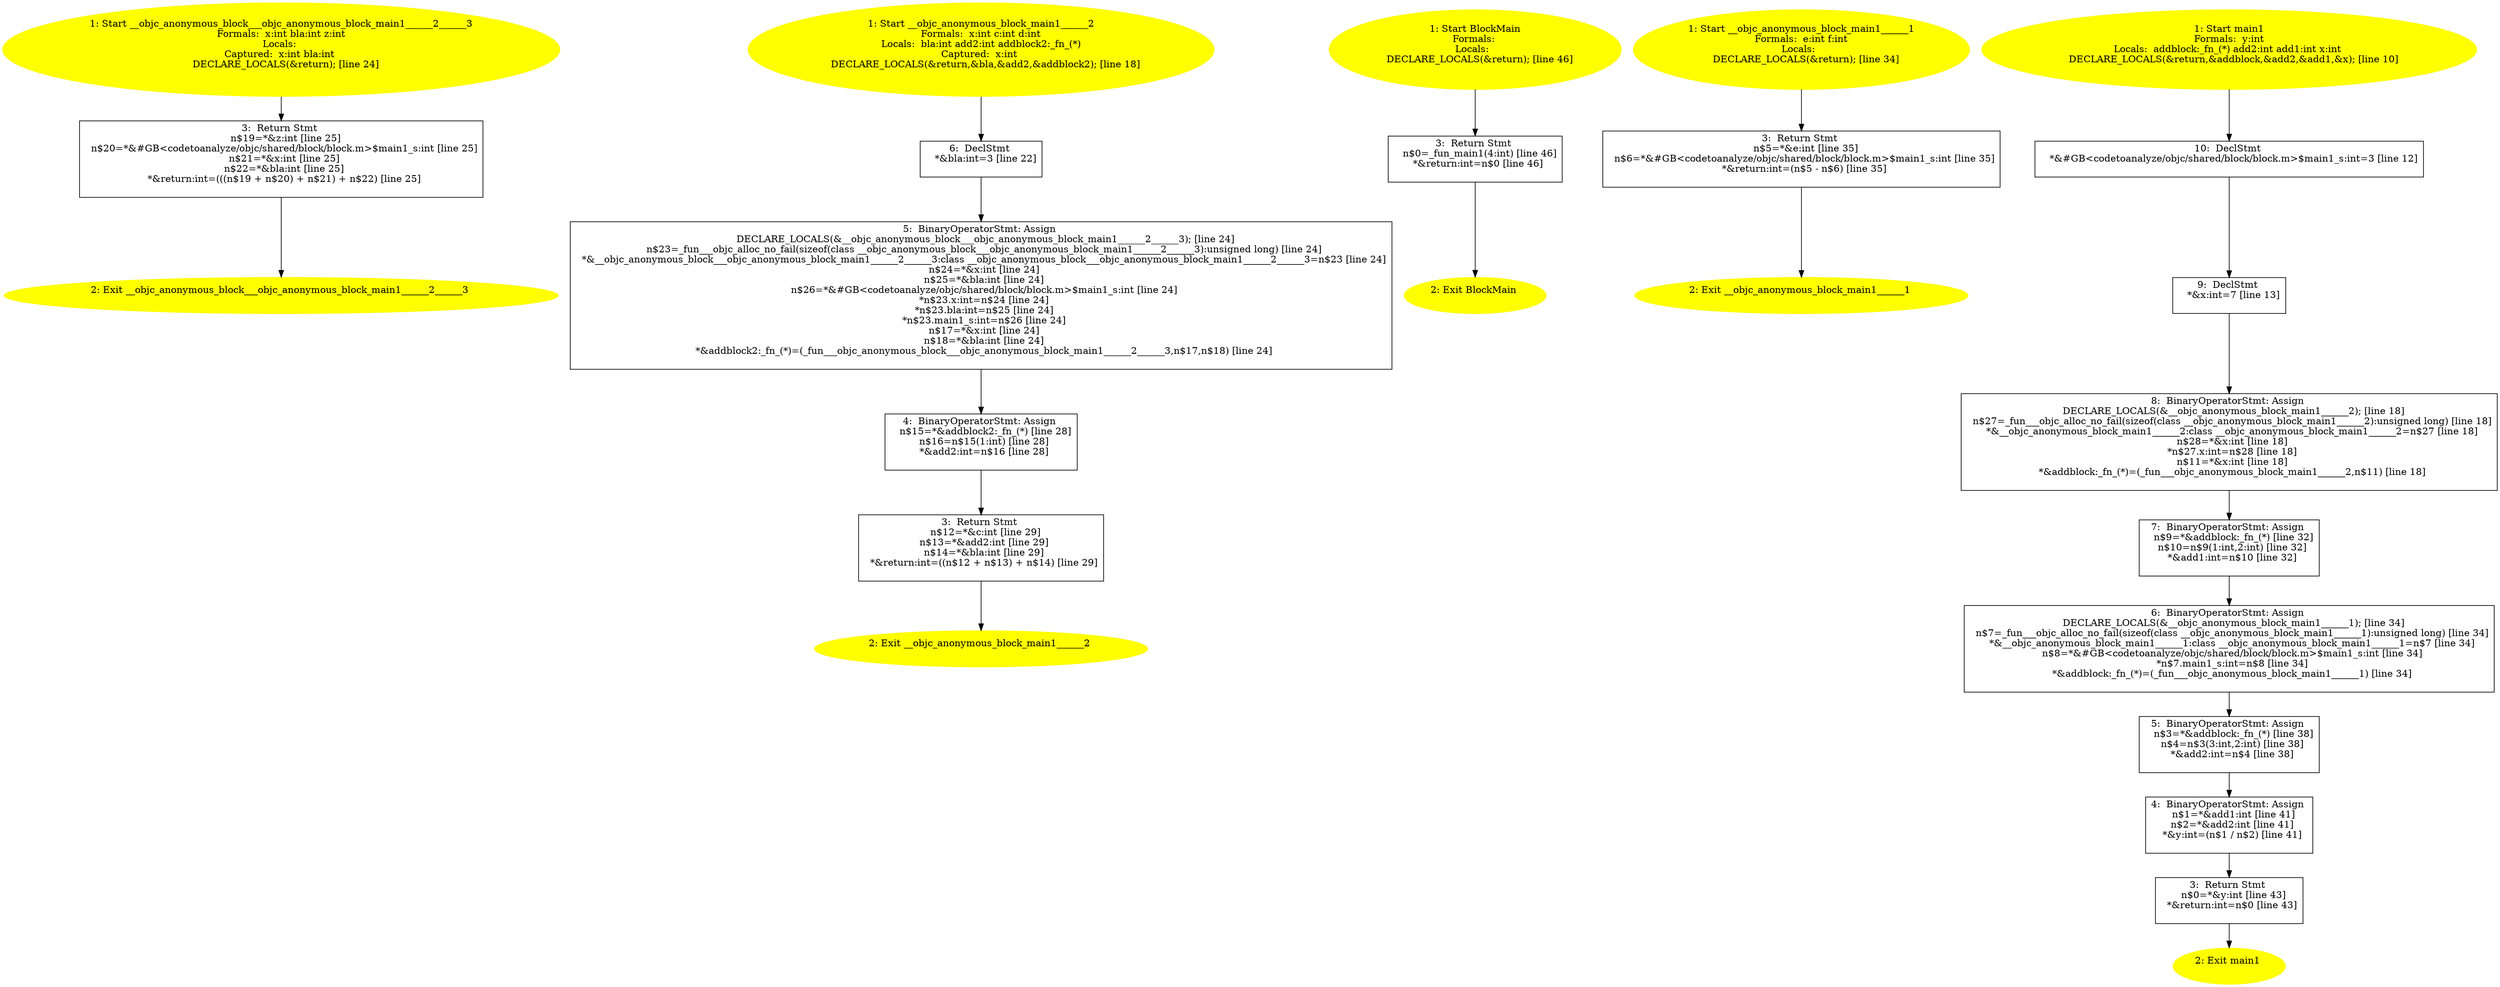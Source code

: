 /* @generated */
digraph iCFG {
"__objc_anonymous_block___objc_anonymous_block_main1______2______3.6d1e0725e2965c4b9fdfca6faccef5e0_3" [label="3:  Return Stmt \n   n$19=*&z:int [line 25]\n  n$20=*&#GB<codetoanalyze/objc/shared/block/block.m>$main1_s:int [line 25]\n  n$21=*&x:int [line 25]\n  n$22=*&bla:int [line 25]\n  *&return:int=(((n$19 + n$20) + n$21) + n$22) [line 25]\n " shape="box"]
	

	 "__objc_anonymous_block___objc_anonymous_block_main1______2______3.6d1e0725e2965c4b9fdfca6faccef5e0_3" -> "__objc_anonymous_block___objc_anonymous_block_main1______2______3.6d1e0725e2965c4b9fdfca6faccef5e0_2" ;
"__objc_anonymous_block___objc_anonymous_block_main1______2______3.6d1e0725e2965c4b9fdfca6faccef5e0_2" [label="2: Exit __objc_anonymous_block___objc_anonymous_block_main1______2______3 \n  " color=yellow style=filled]
	

"__objc_anonymous_block___objc_anonymous_block_main1______2______3.6d1e0725e2965c4b9fdfca6faccef5e0_1" [label="1: Start __objc_anonymous_block___objc_anonymous_block_main1______2______3\nFormals:  x:int bla:int z:int\nLocals: \nCaptured:  x:int bla:int \n   DECLARE_LOCALS(&return); [line 24]\n " color=yellow style=filled]
	

	 "__objc_anonymous_block___objc_anonymous_block_main1______2______3.6d1e0725e2965c4b9fdfca6faccef5e0_1" -> "__objc_anonymous_block___objc_anonymous_block_main1______2______3.6d1e0725e2965c4b9fdfca6faccef5e0_3" ;
"__objc_anonymous_block_main1______2.5623c8c0e39082421999af7ffad7371b_6" [label="6:  DeclStmt \n   *&bla:int=3 [line 22]\n " shape="box"]
	

	 "__objc_anonymous_block_main1______2.5623c8c0e39082421999af7ffad7371b_6" -> "__objc_anonymous_block_main1______2.5623c8c0e39082421999af7ffad7371b_5" ;
"__objc_anonymous_block_main1______2.5623c8c0e39082421999af7ffad7371b_5" [label="5:  BinaryOperatorStmt: Assign \n   DECLARE_LOCALS(&__objc_anonymous_block___objc_anonymous_block_main1______2______3); [line 24]\n  n$23=_fun___objc_alloc_no_fail(sizeof(class __objc_anonymous_block___objc_anonymous_block_main1______2______3):unsigned long) [line 24]\n  *&__objc_anonymous_block___objc_anonymous_block_main1______2______3:class __objc_anonymous_block___objc_anonymous_block_main1______2______3=n$23 [line 24]\n  n$24=*&x:int [line 24]\n  n$25=*&bla:int [line 24]\n  n$26=*&#GB<codetoanalyze/objc/shared/block/block.m>$main1_s:int [line 24]\n  *n$23.x:int=n$24 [line 24]\n  *n$23.bla:int=n$25 [line 24]\n  *n$23.main1_s:int=n$26 [line 24]\n  n$17=*&x:int [line 24]\n  n$18=*&bla:int [line 24]\n  *&addblock2:_fn_(*)=(_fun___objc_anonymous_block___objc_anonymous_block_main1______2______3,n$17,n$18) [line 24]\n " shape="box"]
	

	 "__objc_anonymous_block_main1______2.5623c8c0e39082421999af7ffad7371b_5" -> "__objc_anonymous_block_main1______2.5623c8c0e39082421999af7ffad7371b_4" ;
"__objc_anonymous_block_main1______2.5623c8c0e39082421999af7ffad7371b_4" [label="4:  BinaryOperatorStmt: Assign \n   n$15=*&addblock2:_fn_(*) [line 28]\n  n$16=n$15(1:int) [line 28]\n  *&add2:int=n$16 [line 28]\n " shape="box"]
	

	 "__objc_anonymous_block_main1______2.5623c8c0e39082421999af7ffad7371b_4" -> "__objc_anonymous_block_main1______2.5623c8c0e39082421999af7ffad7371b_3" ;
"__objc_anonymous_block_main1______2.5623c8c0e39082421999af7ffad7371b_3" [label="3:  Return Stmt \n   n$12=*&c:int [line 29]\n  n$13=*&add2:int [line 29]\n  n$14=*&bla:int [line 29]\n  *&return:int=((n$12 + n$13) + n$14) [line 29]\n " shape="box"]
	

	 "__objc_anonymous_block_main1______2.5623c8c0e39082421999af7ffad7371b_3" -> "__objc_anonymous_block_main1______2.5623c8c0e39082421999af7ffad7371b_2" ;
"__objc_anonymous_block_main1______2.5623c8c0e39082421999af7ffad7371b_2" [label="2: Exit __objc_anonymous_block_main1______2 \n  " color=yellow style=filled]
	

"__objc_anonymous_block_main1______2.5623c8c0e39082421999af7ffad7371b_1" [label="1: Start __objc_anonymous_block_main1______2\nFormals:  x:int c:int d:int\nLocals:  bla:int add2:int addblock2:_fn_(*)\nCaptured:  x:int \n   DECLARE_LOCALS(&return,&bla,&add2,&addblock2); [line 18]\n " color=yellow style=filled]
	

	 "__objc_anonymous_block_main1______2.5623c8c0e39082421999af7ffad7371b_1" -> "__objc_anonymous_block_main1______2.5623c8c0e39082421999af7ffad7371b_6" ;
"BlockMain.116013dceff9629776ec833c9d43561d_3" [label="3:  Return Stmt \n   n$0=_fun_main1(4:int) [line 46]\n  *&return:int=n$0 [line 46]\n " shape="box"]
	

	 "BlockMain.116013dceff9629776ec833c9d43561d_3" -> "BlockMain.116013dceff9629776ec833c9d43561d_2" ;
"BlockMain.116013dceff9629776ec833c9d43561d_2" [label="2: Exit BlockMain \n  " color=yellow style=filled]
	

"BlockMain.116013dceff9629776ec833c9d43561d_1" [label="1: Start BlockMain\nFormals: \nLocals:  \n   DECLARE_LOCALS(&return); [line 46]\n " color=yellow style=filled]
	

	 "BlockMain.116013dceff9629776ec833c9d43561d_1" -> "BlockMain.116013dceff9629776ec833c9d43561d_3" ;
"__objc_anonymous_block_main1______1.1ad2c5f7d31875243a1bd27c2e3ec82e_3" [label="3:  Return Stmt \n   n$5=*&e:int [line 35]\n  n$6=*&#GB<codetoanalyze/objc/shared/block/block.m>$main1_s:int [line 35]\n  *&return:int=(n$5 - n$6) [line 35]\n " shape="box"]
	

	 "__objc_anonymous_block_main1______1.1ad2c5f7d31875243a1bd27c2e3ec82e_3" -> "__objc_anonymous_block_main1______1.1ad2c5f7d31875243a1bd27c2e3ec82e_2" ;
"__objc_anonymous_block_main1______1.1ad2c5f7d31875243a1bd27c2e3ec82e_2" [label="2: Exit __objc_anonymous_block_main1______1 \n  " color=yellow style=filled]
	

"__objc_anonymous_block_main1______1.1ad2c5f7d31875243a1bd27c2e3ec82e_1" [label="1: Start __objc_anonymous_block_main1______1\nFormals:  e:int f:int\nLocals:  \n   DECLARE_LOCALS(&return); [line 34]\n " color=yellow style=filled]
	

	 "__objc_anonymous_block_main1______1.1ad2c5f7d31875243a1bd27c2e3ec82e_1" -> "__objc_anonymous_block_main1______1.1ad2c5f7d31875243a1bd27c2e3ec82e_3" ;
"main1.38f534a9576db7ec6ebcbca8c111f942_10" [label="10:  DeclStmt \n   *&#GB<codetoanalyze/objc/shared/block/block.m>$main1_s:int=3 [line 12]\n " shape="box"]
	

	 "main1.38f534a9576db7ec6ebcbca8c111f942_10" -> "main1.38f534a9576db7ec6ebcbca8c111f942_9" ;
"main1.38f534a9576db7ec6ebcbca8c111f942_9" [label="9:  DeclStmt \n   *&x:int=7 [line 13]\n " shape="box"]
	

	 "main1.38f534a9576db7ec6ebcbca8c111f942_9" -> "main1.38f534a9576db7ec6ebcbca8c111f942_8" ;
"main1.38f534a9576db7ec6ebcbca8c111f942_8" [label="8:  BinaryOperatorStmt: Assign \n   DECLARE_LOCALS(&__objc_anonymous_block_main1______2); [line 18]\n  n$27=_fun___objc_alloc_no_fail(sizeof(class __objc_anonymous_block_main1______2):unsigned long) [line 18]\n  *&__objc_anonymous_block_main1______2:class __objc_anonymous_block_main1______2=n$27 [line 18]\n  n$28=*&x:int [line 18]\n  *n$27.x:int=n$28 [line 18]\n  n$11=*&x:int [line 18]\n  *&addblock:_fn_(*)=(_fun___objc_anonymous_block_main1______2,n$11) [line 18]\n " shape="box"]
	

	 "main1.38f534a9576db7ec6ebcbca8c111f942_8" -> "main1.38f534a9576db7ec6ebcbca8c111f942_7" ;
"main1.38f534a9576db7ec6ebcbca8c111f942_7" [label="7:  BinaryOperatorStmt: Assign \n   n$9=*&addblock:_fn_(*) [line 32]\n  n$10=n$9(1:int,2:int) [line 32]\n  *&add1:int=n$10 [line 32]\n " shape="box"]
	

	 "main1.38f534a9576db7ec6ebcbca8c111f942_7" -> "main1.38f534a9576db7ec6ebcbca8c111f942_6" ;
"main1.38f534a9576db7ec6ebcbca8c111f942_6" [label="6:  BinaryOperatorStmt: Assign \n   DECLARE_LOCALS(&__objc_anonymous_block_main1______1); [line 34]\n  n$7=_fun___objc_alloc_no_fail(sizeof(class __objc_anonymous_block_main1______1):unsigned long) [line 34]\n  *&__objc_anonymous_block_main1______1:class __objc_anonymous_block_main1______1=n$7 [line 34]\n  n$8=*&#GB<codetoanalyze/objc/shared/block/block.m>$main1_s:int [line 34]\n  *n$7.main1_s:int=n$8 [line 34]\n  *&addblock:_fn_(*)=(_fun___objc_anonymous_block_main1______1) [line 34]\n " shape="box"]
	

	 "main1.38f534a9576db7ec6ebcbca8c111f942_6" -> "main1.38f534a9576db7ec6ebcbca8c111f942_5" ;
"main1.38f534a9576db7ec6ebcbca8c111f942_5" [label="5:  BinaryOperatorStmt: Assign \n   n$3=*&addblock:_fn_(*) [line 38]\n  n$4=n$3(3:int,2:int) [line 38]\n  *&add2:int=n$4 [line 38]\n " shape="box"]
	

	 "main1.38f534a9576db7ec6ebcbca8c111f942_5" -> "main1.38f534a9576db7ec6ebcbca8c111f942_4" ;
"main1.38f534a9576db7ec6ebcbca8c111f942_4" [label="4:  BinaryOperatorStmt: Assign \n   n$1=*&add1:int [line 41]\n  n$2=*&add2:int [line 41]\n  *&y:int=(n$1 / n$2) [line 41]\n " shape="box"]
	

	 "main1.38f534a9576db7ec6ebcbca8c111f942_4" -> "main1.38f534a9576db7ec6ebcbca8c111f942_3" ;
"main1.38f534a9576db7ec6ebcbca8c111f942_3" [label="3:  Return Stmt \n   n$0=*&y:int [line 43]\n  *&return:int=n$0 [line 43]\n " shape="box"]
	

	 "main1.38f534a9576db7ec6ebcbca8c111f942_3" -> "main1.38f534a9576db7ec6ebcbca8c111f942_2" ;
"main1.38f534a9576db7ec6ebcbca8c111f942_2" [label="2: Exit main1 \n  " color=yellow style=filled]
	

"main1.38f534a9576db7ec6ebcbca8c111f942_1" [label="1: Start main1\nFormals:  y:int\nLocals:  addblock:_fn_(*) add2:int add1:int x:int \n   DECLARE_LOCALS(&return,&addblock,&add2,&add1,&x); [line 10]\n " color=yellow style=filled]
	

	 "main1.38f534a9576db7ec6ebcbca8c111f942_1" -> "main1.38f534a9576db7ec6ebcbca8c111f942_10" ;
}
